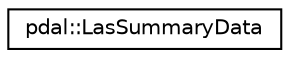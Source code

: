 digraph "Graphical Class Hierarchy"
{
  edge [fontname="Helvetica",fontsize="10",labelfontname="Helvetica",labelfontsize="10"];
  node [fontname="Helvetica",fontsize="10",shape=record];
  rankdir="LR";
  Node1 [label="pdal::LasSummaryData",height=0.2,width=0.4,color="black", fillcolor="white", style="filled",URL="$classpdal_1_1LasSummaryData.html"];
}
